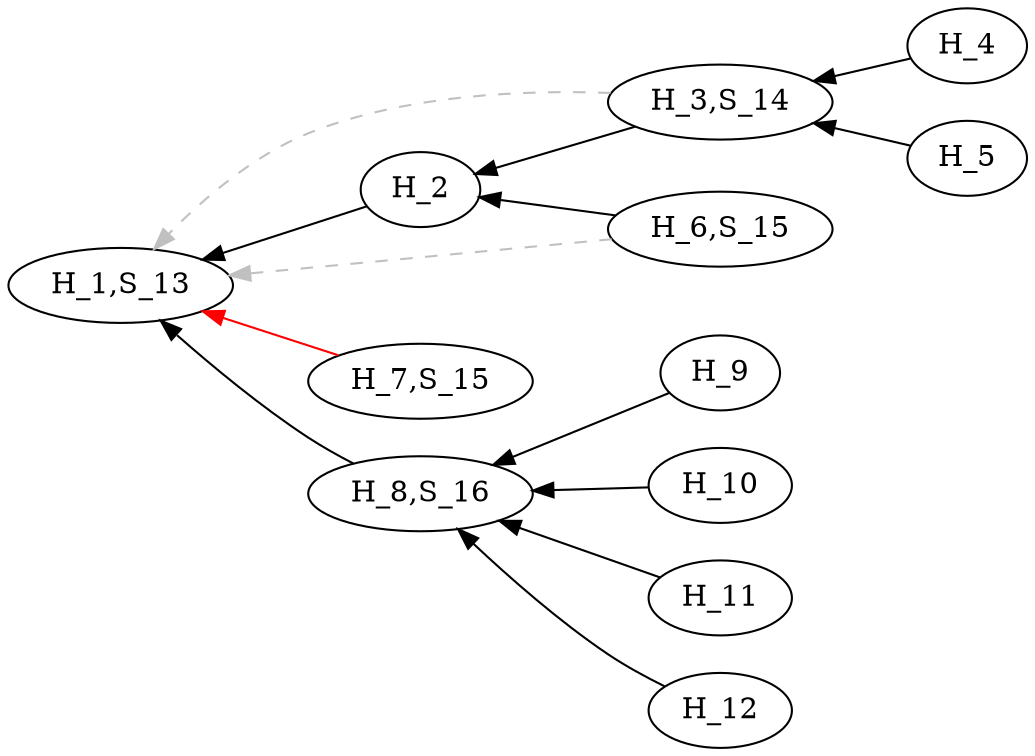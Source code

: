 digraph {

rankdir = RL

"H_2" -> "H_1,S_13" [style=filled, color=black];
"H_3,S_14" -> "H_2" [style=filled, color=black];
"H_4" -> "H_3,S_14" [style=filled, color=black];
"H_5" -> "H_3,S_14" [style=filled, color=black];
"H_6,S_15" -> "H_2" [style=filled, color=black];
"H_7,S_15" -> "H_1,S_13" [style=filled, color=red];
"H_9" -> "H_8,S_16" [style=filled, color=black];
"H_10" -> "H_8,S_16" [style=filled, color=black];
"H_11" -> "H_8,S_16" [style=filled, color=black];
"H_12" -> "H_8,S_16" [style=filled, color=black];
"H_8,S_16" -> "H_1,S_13" [style=filled, color=black];
"H_3,S_14" -> "H_1,S_13" [style=dashed, color=grey];
"H_6,S_15" -> "H_1,S_13" [style=dashed, color=grey];
}
